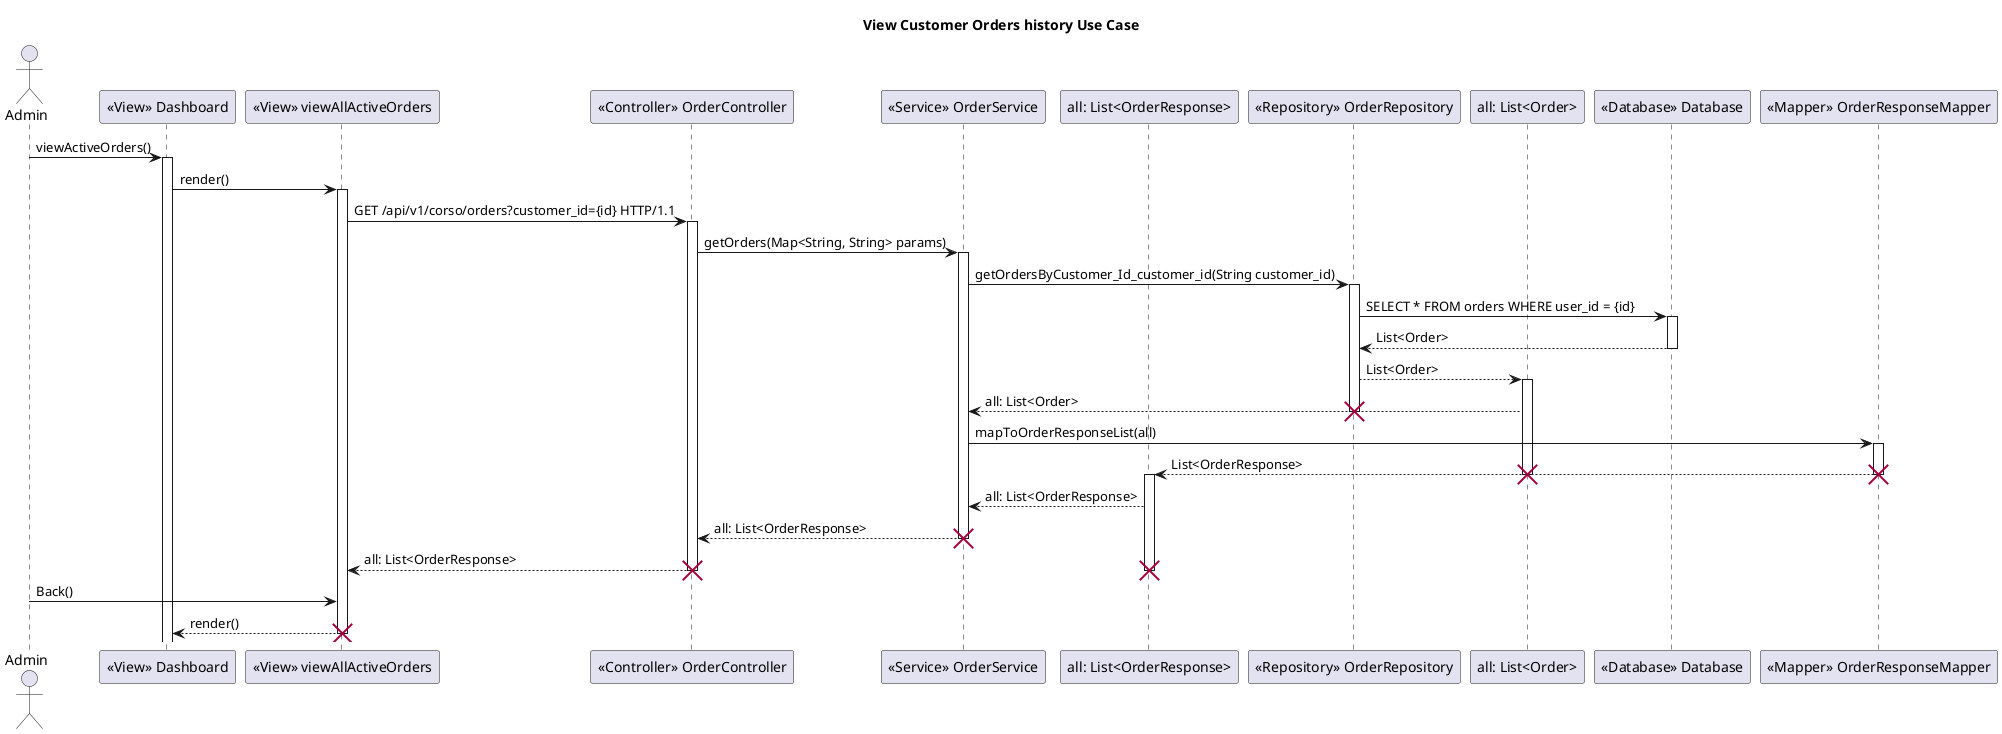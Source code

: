 @startuml

title View Customer Orders history Use Case

actor Admin

participant View as "<<View>> Dashboard"

participant viewAllActiveOrders as "<<View>> viewAllActiveOrders"

participant OrderController as "<<Controller>> OrderController"

participant OrderService as "<<Service>> OrderService"

participant allResponse as "all: List<OrderResponse>"

participant OrderRepository as "<<Repository>> OrderRepository"

participant allOrders as "all: List<Order>"

participant Database as "<<Database>> Database"

participant OrderResponseMapper as "<<Mapper>> OrderResponseMapper"

Admin -> View: viewActiveOrders()
activate View
View -> viewAllActiveOrders: render()
activate viewAllActiveOrders
viewAllActiveOrders -> OrderController: GET /api/v1/corso/orders?customer_id={id} HTTP/1.1
activate OrderController
OrderController -> OrderService: getOrders(Map<String, String> params)

activate OrderService

OrderService -> OrderRepository: getOrdersByCustomer_Id_customer_id(String customer_id)

activate OrderRepository

OrderRepository -> Database: SELECT * FROM orders WHERE user_id = {id}

activate Database

Database --> OrderRepository: List<Order>

deactivate Database

OrderRepository --> allOrders : List<Order>
activate allOrders
allOrders --> OrderService: all: List<Order>

destroy OrderRepository

OrderService -> OrderResponseMapper: mapToOrderResponseList(all)

activate OrderResponseMapper

OrderResponseMapper --> allResponse: List<OrderResponse>
destroy allOrders

activate allResponse

destroy OrderResponseMapper

allResponse --> OrderService : all: List<OrderResponse>

OrderService --> OrderController : all: List<OrderResponse>

destroy OrderService

OrderController --> viewAllActiveOrders : all: List<OrderResponse>

destroy allResponse
destroy OrderController

Admin -> viewAllActiveOrders: Back()

viewAllActiveOrders --> View: render()
destroy viewAllActiveOrders





@endpuml
